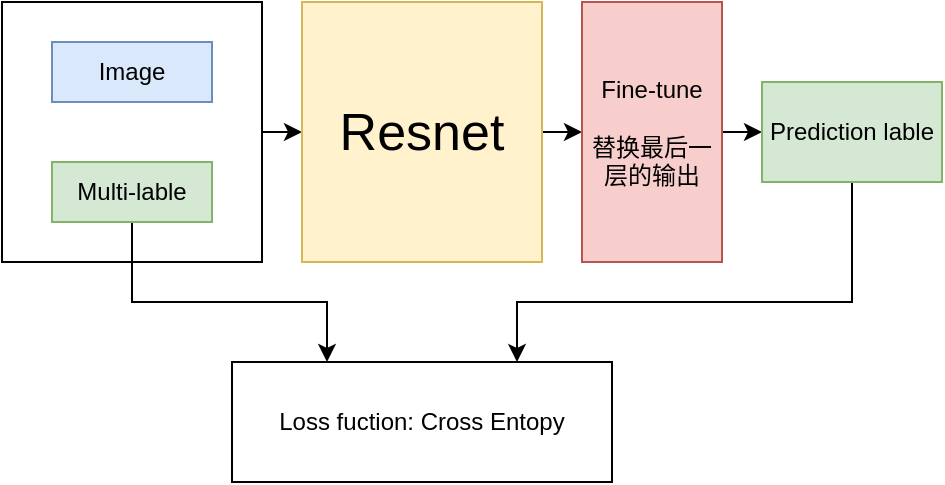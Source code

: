 <mxfile version="21.5.2" type="github">
  <diagram name="Page-1" id="oMQU87gaElWS8R9P8WJr">
    <mxGraphModel dx="976" dy="693" grid="1" gridSize="10" guides="1" tooltips="1" connect="1" arrows="1" fold="1" page="1" pageScale="1" pageWidth="827" pageHeight="1169" math="0" shadow="0">
      <root>
        <mxCell id="0" />
        <mxCell id="1" parent="0" />
        <mxCell id="yaDHJ7mZkWE0wJzKxTXW-9" style="edgeStyle=orthogonalEdgeStyle;rounded=0;orthogonalLoop=1;jettySize=auto;html=1;exitX=1;exitY=0.5;exitDx=0;exitDy=0;entryX=0;entryY=0.5;entryDx=0;entryDy=0;" edge="1" parent="1" source="yaDHJ7mZkWE0wJzKxTXW-8" target="yaDHJ7mZkWE0wJzKxTXW-4">
          <mxGeometry relative="1" as="geometry" />
        </mxCell>
        <mxCell id="yaDHJ7mZkWE0wJzKxTXW-8" value="" style="whiteSpace=wrap;html=1;" vertex="1" parent="1">
          <mxGeometry x="110" y="160" width="130" height="130" as="geometry" />
        </mxCell>
        <mxCell id="yaDHJ7mZkWE0wJzKxTXW-2" value="Image" style="whiteSpace=wrap;html=1;fillColor=#dae8fc;strokeColor=#6c8ebf;" vertex="1" parent="1">
          <mxGeometry x="135" y="180" width="80" height="30" as="geometry" />
        </mxCell>
        <mxCell id="yaDHJ7mZkWE0wJzKxTXW-12" style="edgeStyle=orthogonalEdgeStyle;rounded=0;orthogonalLoop=1;jettySize=auto;html=1;exitX=0.5;exitY=1;exitDx=0;exitDy=0;entryX=0.25;entryY=0;entryDx=0;entryDy=0;" edge="1" parent="1" source="yaDHJ7mZkWE0wJzKxTXW-3" target="yaDHJ7mZkWE0wJzKxTXW-7">
          <mxGeometry relative="1" as="geometry">
            <Array as="points">
              <mxPoint x="175" y="310" />
              <mxPoint x="273" y="310" />
            </Array>
          </mxGeometry>
        </mxCell>
        <mxCell id="yaDHJ7mZkWE0wJzKxTXW-3" value="Multi-lable" style="whiteSpace=wrap;html=1;fillColor=#d5e8d4;strokeColor=#82b366;" vertex="1" parent="1">
          <mxGeometry x="135" y="240" width="80" height="30" as="geometry" />
        </mxCell>
        <mxCell id="yaDHJ7mZkWE0wJzKxTXW-10" style="edgeStyle=orthogonalEdgeStyle;rounded=0;orthogonalLoop=1;jettySize=auto;html=1;exitX=1;exitY=0.5;exitDx=0;exitDy=0;entryX=0;entryY=0.5;entryDx=0;entryDy=0;" edge="1" parent="1" source="yaDHJ7mZkWE0wJzKxTXW-4" target="yaDHJ7mZkWE0wJzKxTXW-5">
          <mxGeometry relative="1" as="geometry" />
        </mxCell>
        <mxCell id="yaDHJ7mZkWE0wJzKxTXW-4" value="&lt;font style=&quot;font-size: 26px;&quot;&gt;Resnet&lt;/font&gt;" style="whiteSpace=wrap;html=1;fillColor=#fff2cc;strokeColor=#d6b656;" vertex="1" parent="1">
          <mxGeometry x="260" y="160" width="120" height="130" as="geometry" />
        </mxCell>
        <mxCell id="yaDHJ7mZkWE0wJzKxTXW-11" style="edgeStyle=orthogonalEdgeStyle;rounded=0;orthogonalLoop=1;jettySize=auto;html=1;exitX=1;exitY=0.5;exitDx=0;exitDy=0;entryX=0;entryY=0.5;entryDx=0;entryDy=0;" edge="1" parent="1" source="yaDHJ7mZkWE0wJzKxTXW-5" target="yaDHJ7mZkWE0wJzKxTXW-6">
          <mxGeometry relative="1" as="geometry" />
        </mxCell>
        <mxCell id="yaDHJ7mZkWE0wJzKxTXW-5" value="Fine-tune&lt;br&gt;&lt;br&gt;替换最后一层的输出" style="whiteSpace=wrap;html=1;fillColor=#f8cecc;strokeColor=#b85450;" vertex="1" parent="1">
          <mxGeometry x="400" y="160" width="70" height="130" as="geometry" />
        </mxCell>
        <mxCell id="yaDHJ7mZkWE0wJzKxTXW-14" style="edgeStyle=orthogonalEdgeStyle;rounded=0;orthogonalLoop=1;jettySize=auto;html=1;exitX=0.5;exitY=1;exitDx=0;exitDy=0;entryX=0.75;entryY=0;entryDx=0;entryDy=0;" edge="1" parent="1" source="yaDHJ7mZkWE0wJzKxTXW-6" target="yaDHJ7mZkWE0wJzKxTXW-7">
          <mxGeometry relative="1" as="geometry">
            <Array as="points">
              <mxPoint x="535" y="310" />
              <mxPoint x="368" y="310" />
            </Array>
          </mxGeometry>
        </mxCell>
        <mxCell id="yaDHJ7mZkWE0wJzKxTXW-6" value="Prediction lable" style="whiteSpace=wrap;html=1;fillColor=#d5e8d4;strokeColor=#82b366;" vertex="1" parent="1">
          <mxGeometry x="490" y="200" width="90" height="50" as="geometry" />
        </mxCell>
        <mxCell id="yaDHJ7mZkWE0wJzKxTXW-7" value="Loss fuction: Cross Entopy" style="whiteSpace=wrap;html=1;" vertex="1" parent="1">
          <mxGeometry x="225" y="340" width="190" height="60" as="geometry" />
        </mxCell>
      </root>
    </mxGraphModel>
  </diagram>
</mxfile>
